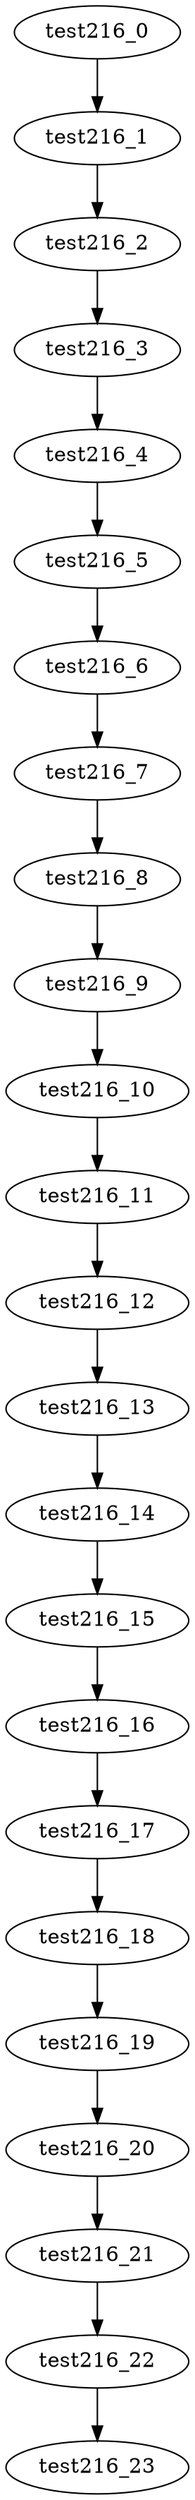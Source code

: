 digraph G {
test216_0->test216_1;
test216_1->test216_2;
test216_2->test216_3;
test216_3->test216_4;
test216_4->test216_5;
test216_5->test216_6;
test216_6->test216_7;
test216_7->test216_8;
test216_8->test216_9;
test216_9->test216_10;
test216_10->test216_11;
test216_11->test216_12;
test216_12->test216_13;
test216_13->test216_14;
test216_14->test216_15;
test216_15->test216_16;
test216_16->test216_17;
test216_17->test216_18;
test216_18->test216_19;
test216_19->test216_20;
test216_20->test216_21;
test216_21->test216_22;
test216_22->test216_23;

}
